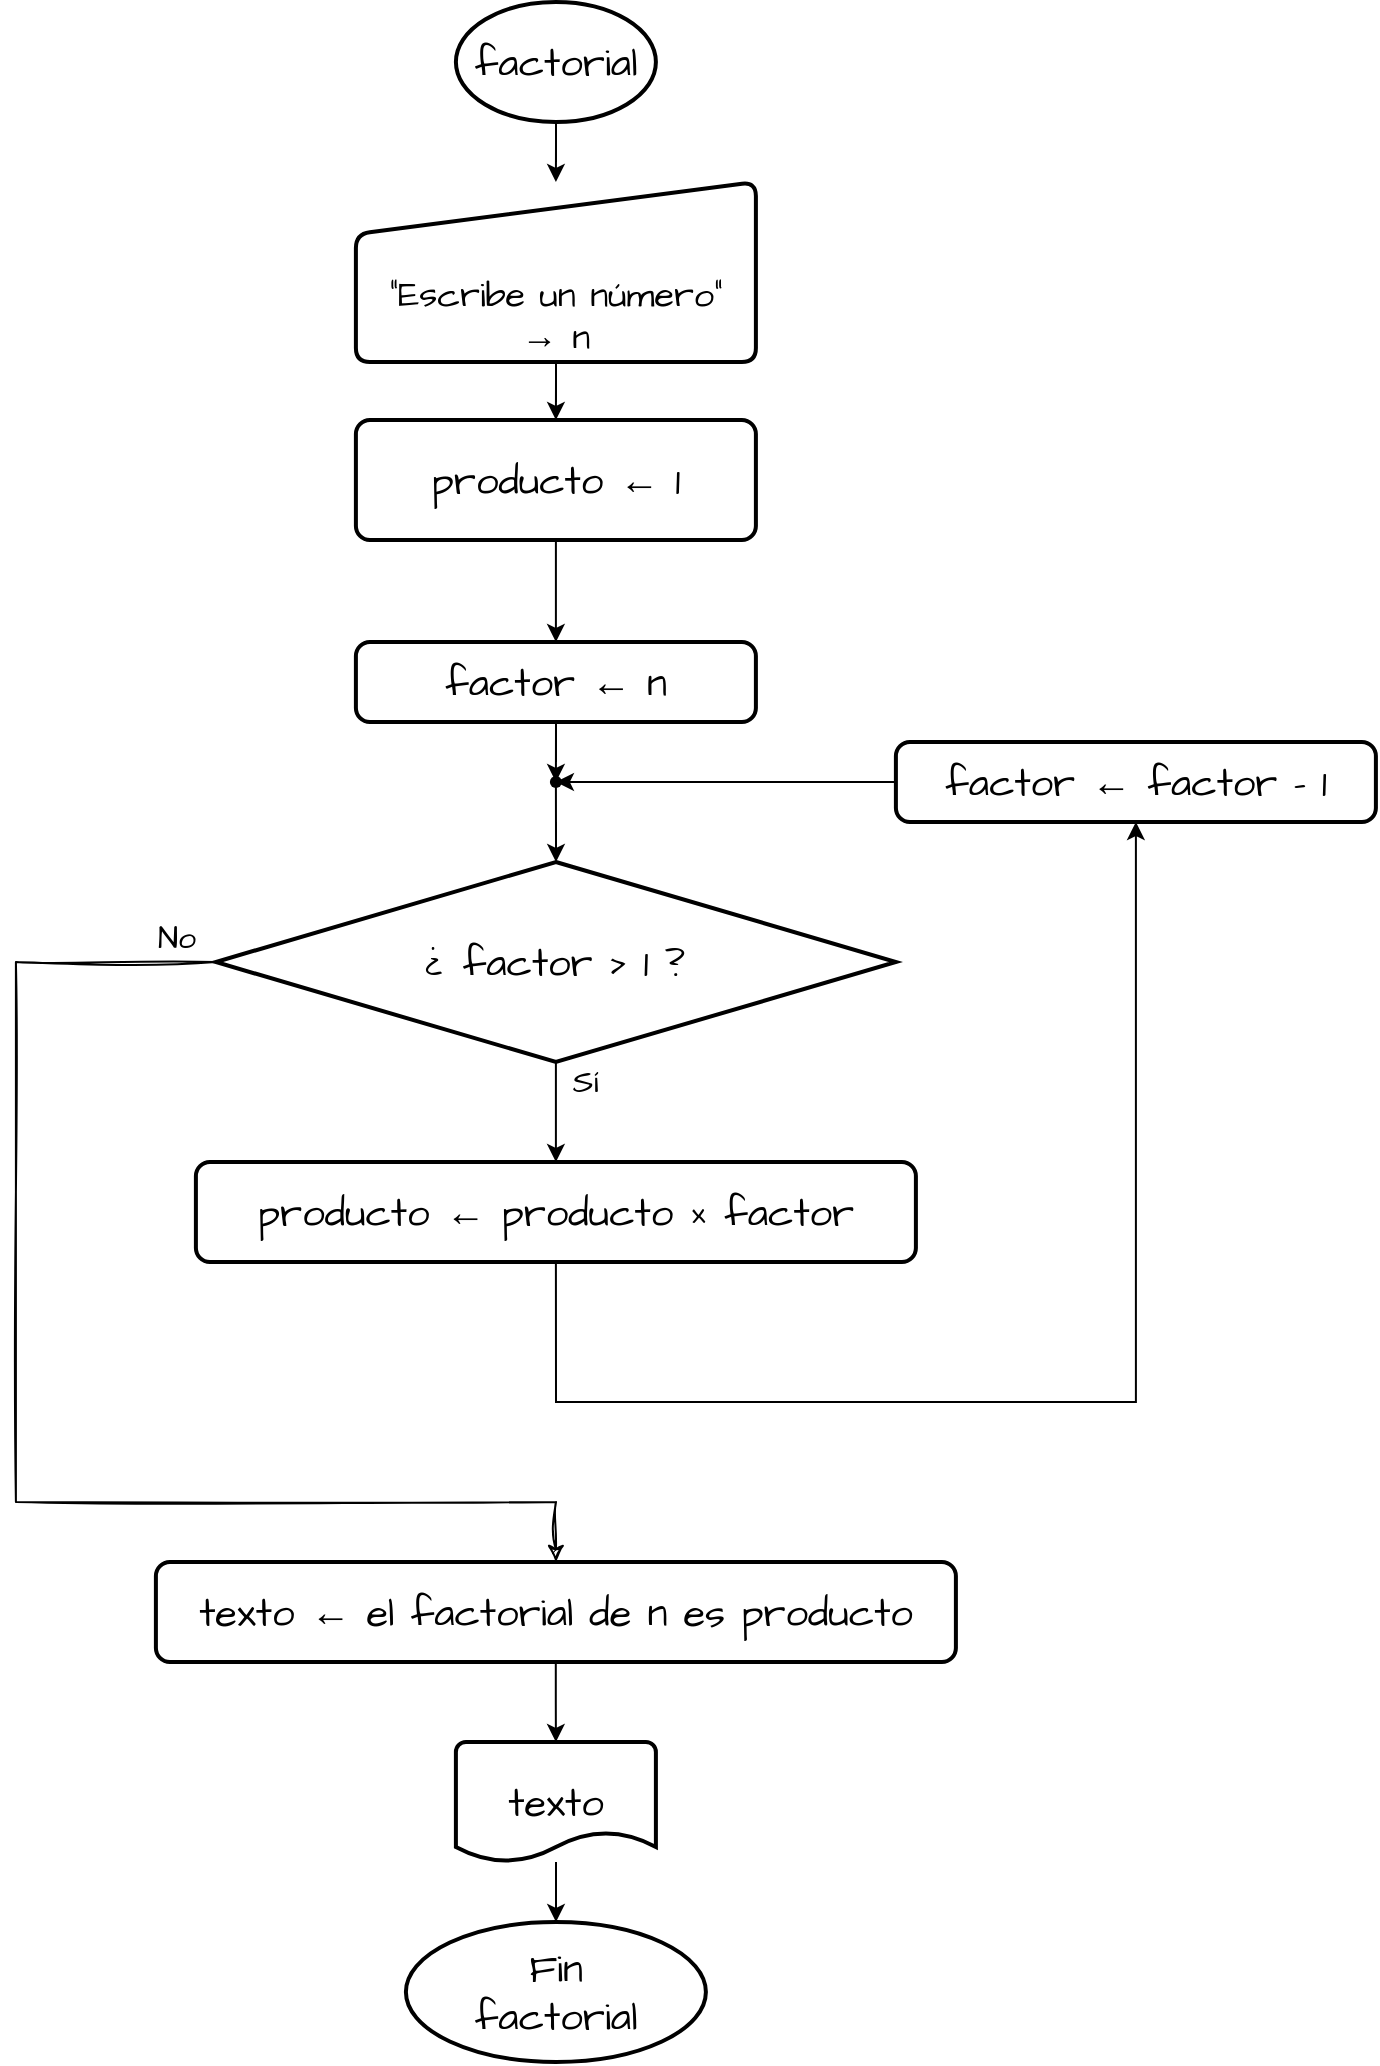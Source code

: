 <mxfile version="21.5.0" type="device">
  <diagram name="Página-1" id="QYFte_dihIafi_NQQJou">
    <mxGraphModel dx="1418" dy="820" grid="1" gridSize="10" guides="1" tooltips="1" connect="1" arrows="1" fold="1" page="1" pageScale="1" pageWidth="827" pageHeight="1169" math="0" shadow="0">
      <root>
        <mxCell id="0" />
        <mxCell id="1" parent="0" />
        <mxCell id="8x-zQd267Vqby62SyEfR-9" style="edgeStyle=orthogonalEdgeStyle;rounded=0;orthogonalLoop=1;jettySize=auto;html=1;entryX=0.5;entryY=0;entryDx=0;entryDy=0;labelBackgroundColor=none;fontColor=default;" parent="1" source="8x-zQd267Vqby62SyEfR-1" target="8x-zQd267Vqby62SyEfR-2" edge="1">
          <mxGeometry relative="1" as="geometry" />
        </mxCell>
        <mxCell id="8x-zQd267Vqby62SyEfR-1" value="factorial" style="strokeWidth=2;html=1;shape=mxgraph.flowchart.start_1;whiteSpace=wrap;fontFamily=Architects Daughter;fontSource=https%3A%2F%2Ffonts.googleapis.com%2Fcss%3Ffamily%3DArchitects%2BDaughter;fontSize=20;hachureGap=4;labelBackgroundColor=none;" parent="1" vertex="1">
          <mxGeometry x="319.95" y="58" width="100" height="60" as="geometry" />
        </mxCell>
        <mxCell id="8x-zQd267Vqby62SyEfR-14" style="edgeStyle=orthogonalEdgeStyle;rounded=0;hachureGap=4;orthogonalLoop=1;jettySize=auto;html=1;entryX=0.5;entryY=0;entryDx=0;entryDy=0;fontFamily=Architects Daughter;fontSource=https%3A%2F%2Ffonts.googleapis.com%2Fcss%3Ffamily%3DArchitects%2BDaughter;fontSize=16;labelBackgroundColor=none;fontColor=default;" parent="1" source="8x-zQd267Vqby62SyEfR-2" target="8x-zQd267Vqby62SyEfR-13" edge="1">
          <mxGeometry relative="1" as="geometry" />
        </mxCell>
        <mxCell id="8x-zQd267Vqby62SyEfR-2" value="&lt;div style=&quot;font-size: 18px;&quot;&gt;&lt;br style=&quot;font-size: 18px;&quot;&gt;&lt;/div&gt;&lt;div style=&quot;font-size: 18px;&quot;&gt;&lt;br style=&quot;font-size: 18px;&quot;&gt;&lt;/div&gt;&lt;div style=&quot;font-size: 18px;&quot;&gt;&quot;Escribe un número&quot;&lt;/div&gt;&lt;div style=&quot;font-size: 18px;&quot;&gt;→ n&lt;br style=&quot;font-size: 18px;&quot;&gt;&lt;/div&gt;" style="html=1;strokeWidth=2;shape=manualInput;whiteSpace=wrap;rounded=1;size=26;arcSize=14;fontFamily=Architects Daughter;fontSource=https%3A%2F%2Ffonts.googleapis.com%2Fcss%3Ffamily%3DArchitects%2BDaughter;fontSize=20;labelBackgroundColor=none;hachureGap=4;" parent="1" vertex="1">
          <mxGeometry x="269.95" y="148" width="200" height="90" as="geometry" />
        </mxCell>
        <mxCell id="8x-zQd267Vqby62SyEfR-19" style="edgeStyle=orthogonalEdgeStyle;rounded=0;hachureGap=4;orthogonalLoop=1;jettySize=auto;html=1;entryX=0.5;entryY=0;entryDx=0;entryDy=0;fontFamily=Architects Daughter;fontSource=https%3A%2F%2Ffonts.googleapis.com%2Fcss%3Ffamily%3DArchitects%2BDaughter;fontSize=16;labelBackgroundColor=none;fontColor=default;" parent="1" source="8x-zQd267Vqby62SyEfR-13" target="8x-zQd267Vqby62SyEfR-16" edge="1">
          <mxGeometry relative="1" as="geometry" />
        </mxCell>
        <mxCell id="8x-zQd267Vqby62SyEfR-13" value="&lt;div&gt;producto ← 1&lt;/div&gt;" style="rounded=1;whiteSpace=wrap;html=1;absoluteArcSize=1;arcSize=14;strokeWidth=2;hachureGap=4;fontFamily=Architects Daughter;fontSource=https%3A%2F%2Ffonts.googleapis.com%2Fcss%3Ffamily%3DArchitects%2BDaughter;fontSize=20;labelBackgroundColor=none;" parent="1" vertex="1">
          <mxGeometry x="269.95" y="267" width="200" height="60" as="geometry" />
        </mxCell>
        <mxCell id="8x-zQd267Vqby62SyEfR-15" value="" style="shape=waypoint;fillStyle=solid;size=6;pointerEvents=1;points=[];resizable=0;rotatable=0;perimeter=centerPerimeter;snapToPoint=1;hachureGap=4;fontFamily=Architects Daughter;fontSource=https%3A%2F%2Ffonts.googleapis.com%2Fcss%3Ffamily%3DArchitects%2BDaughter;fontSize=20;labelBackgroundColor=none;" parent="1" vertex="1">
          <mxGeometry x="359.95" y="438" width="20" height="20" as="geometry" />
        </mxCell>
        <mxCell id="8x-zQd267Vqby62SyEfR-16" value="&lt;div&gt;factor ← n&lt;br&gt;&lt;/div&gt;" style="rounded=1;whiteSpace=wrap;html=1;absoluteArcSize=1;arcSize=14;strokeWidth=2;hachureGap=4;fontFamily=Architects Daughter;fontSource=https%3A%2F%2Ffonts.googleapis.com%2Fcss%3Ffamily%3DArchitects%2BDaughter;fontSize=20;labelBackgroundColor=none;" parent="1" vertex="1">
          <mxGeometry x="269.95" y="378" width="200" height="40" as="geometry" />
        </mxCell>
        <mxCell id="8x-zQd267Vqby62SyEfR-17" style="edgeStyle=orthogonalEdgeStyle;rounded=0;hachureGap=4;orthogonalLoop=1;jettySize=auto;html=1;entryX=0.672;entryY=0.267;entryDx=0;entryDy=0;entryPerimeter=0;fontFamily=Architects Daughter;fontSource=https%3A%2F%2Ffonts.googleapis.com%2Fcss%3Ffamily%3DArchitects%2BDaughter;fontSize=16;labelBackgroundColor=none;fontColor=default;" parent="1" source="8x-zQd267Vqby62SyEfR-16" target="8x-zQd267Vqby62SyEfR-15" edge="1">
          <mxGeometry relative="1" as="geometry" />
        </mxCell>
        <mxCell id="8x-zQd267Vqby62SyEfR-18" style="edgeStyle=orthogonalEdgeStyle;rounded=0;hachureGap=4;orthogonalLoop=1;jettySize=auto;html=1;fontFamily=Architects Daughter;fontSource=https%3A%2F%2Ffonts.googleapis.com%2Fcss%3Ffamily%3DArchitects%2BDaughter;fontSize=16;labelBackgroundColor=none;fontColor=default;" parent="1" source="8x-zQd267Vqby62SyEfR-15" target="8x-zQd267Vqby62SyEfR-20" edge="1">
          <mxGeometry relative="1" as="geometry">
            <mxPoint x="369.59" y="455.9" as="targetPoint" />
          </mxGeometry>
        </mxCell>
        <mxCell id="8x-zQd267Vqby62SyEfR-25" value="&lt;div align=&quot;left&quot;&gt;&amp;nbsp;Sí&lt;/div&gt;" style="edgeStyle=orthogonalEdgeStyle;rounded=0;hachureGap=4;orthogonalLoop=1;jettySize=auto;html=1;entryX=0.5;entryY=0;entryDx=0;entryDy=0;fontFamily=Architects Daughter;fontSource=https%3A%2F%2Ffonts.googleapis.com%2Fcss%3Ffamily%3DArchitects%2BDaughter;fontSize=16;align=left;labelBackgroundColor=none;fontColor=default;" parent="1" source="8x-zQd267Vqby62SyEfR-20" target="8x-zQd267Vqby62SyEfR-24" edge="1">
          <mxGeometry x="-0.6" relative="1" as="geometry">
            <mxPoint as="offset" />
          </mxGeometry>
        </mxCell>
        <mxCell id="8x-zQd267Vqby62SyEfR-32" value="No" style="edgeStyle=orthogonalEdgeStyle;rounded=0;sketch=1;hachureGap=4;jiggle=2;curveFitting=1;orthogonalLoop=1;jettySize=auto;html=1;fontFamily=Architects Daughter;fontSource=https%3A%2F%2Ffonts.googleapis.com%2Fcss%3Ffamily%3DArchitects%2BDaughter;fontSize=16;entryX=0.5;entryY=0;entryDx=0;entryDy=0;verticalAlign=bottom;labelBackgroundColor=none;fontColor=default;" parent="1" source="8x-zQd267Vqby62SyEfR-20" target="8x-zQd267Vqby62SyEfR-28" edge="1">
          <mxGeometry x="-0.94" relative="1" as="geometry">
            <Array as="points">
              <mxPoint x="99.95" y="538" />
              <mxPoint x="99.95" y="808" />
              <mxPoint x="369.95" y="808" />
            </Array>
            <mxPoint as="offset" />
          </mxGeometry>
        </mxCell>
        <mxCell id="8x-zQd267Vqby62SyEfR-20" value="¿ factor &amp;gt; 1 ?" style="strokeWidth=2;html=1;shape=mxgraph.flowchart.decision;whiteSpace=wrap;hachureGap=4;fontFamily=Architects Daughter;fontSource=https%3A%2F%2Ffonts.googleapis.com%2Fcss%3Ffamily%3DArchitects%2BDaughter;fontSize=20;labelBackgroundColor=none;" parent="1" vertex="1">
          <mxGeometry x="199.95" y="488" width="340" height="100" as="geometry" />
        </mxCell>
        <mxCell id="8x-zQd267Vqby62SyEfR-21" value="&lt;div&gt;factor ← factor - 1&lt;br&gt;&lt;/div&gt;" style="rounded=1;whiteSpace=wrap;html=1;absoluteArcSize=1;arcSize=14;strokeWidth=2;hachureGap=4;fontFamily=Architects Daughter;fontSource=https%3A%2F%2Ffonts.googleapis.com%2Fcss%3Ffamily%3DArchitects%2BDaughter;fontSize=20;labelBackgroundColor=none;" parent="1" vertex="1">
          <mxGeometry x="539.95" y="428" width="240" height="40" as="geometry" />
        </mxCell>
        <mxCell id="8x-zQd267Vqby62SyEfR-22" style="edgeStyle=orthogonalEdgeStyle;rounded=0;hachureGap=4;orthogonalLoop=1;jettySize=auto;html=1;fontFamily=Architects Daughter;fontSource=https%3A%2F%2Ffonts.googleapis.com%2Fcss%3Ffamily%3DArchitects%2BDaughter;fontSize=16;exitX=0;exitY=0.5;exitDx=0;exitDy=0;labelBackgroundColor=none;fontColor=default;" parent="1" source="8x-zQd267Vqby62SyEfR-21" target="8x-zQd267Vqby62SyEfR-15" edge="1">
          <mxGeometry relative="1" as="geometry">
            <mxPoint x="569.95" y="453.0" as="sourcePoint" />
            <mxPoint x="399.95" y="443.0" as="targetPoint" />
          </mxGeometry>
        </mxCell>
        <mxCell id="8x-zQd267Vqby62SyEfR-26" style="edgeStyle=orthogonalEdgeStyle;rounded=0;hachureGap=4;orthogonalLoop=1;jettySize=auto;html=1;fontFamily=Architects Daughter;fontSource=https%3A%2F%2Ffonts.googleapis.com%2Fcss%3Ffamily%3DArchitects%2BDaughter;fontSize=16;exitX=0.5;exitY=1;exitDx=0;exitDy=0;startArrow=none;startFill=0;labelBackgroundColor=none;fontColor=default;" parent="1" source="8x-zQd267Vqby62SyEfR-24" target="8x-zQd267Vqby62SyEfR-21" edge="1">
          <mxGeometry relative="1" as="geometry">
            <Array as="points">
              <mxPoint x="369.95" y="758" />
              <mxPoint x="659.95" y="758" />
            </Array>
          </mxGeometry>
        </mxCell>
        <mxCell id="8x-zQd267Vqby62SyEfR-24" value="&lt;div&gt;producto ← producto × factor&lt;br&gt;&lt;/div&gt;" style="rounded=1;whiteSpace=wrap;html=1;absoluteArcSize=1;arcSize=14;strokeWidth=2;hachureGap=4;fontFamily=Architects Daughter;fontSource=https%3A%2F%2Ffonts.googleapis.com%2Fcss%3Ffamily%3DArchitects%2BDaughter;fontSize=20;labelBackgroundColor=none;" parent="1" vertex="1">
          <mxGeometry x="189.95" y="638" width="360" height="50" as="geometry" />
        </mxCell>
        <mxCell id="8x-zQd267Vqby62SyEfR-27" value="&lt;div&gt;Fin&lt;/div&gt;&lt;div&gt;factorial&lt;br&gt;&lt;/div&gt;" style="strokeWidth=2;html=1;shape=mxgraph.flowchart.start_1;whiteSpace=wrap;hachureGap=4;fontFamily=Architects Daughter;fontSource=https%3A%2F%2Ffonts.googleapis.com%2Fcss%3Ffamily%3DArchitects%2BDaughter;fontSize=20;labelBackgroundColor=none;" parent="1" vertex="1">
          <mxGeometry x="294.95" y="1018" width="150" height="70" as="geometry" />
        </mxCell>
        <mxCell id="8x-zQd267Vqby62SyEfR-28" value="&lt;div&gt;texto ← el factorial de n es producto&lt;br&gt;&lt;/div&gt;" style="rounded=1;whiteSpace=wrap;html=1;absoluteArcSize=1;arcSize=14;strokeWidth=2;hachureGap=4;fontFamily=Architects Daughter;fontSource=https%3A%2F%2Ffonts.googleapis.com%2Fcss%3Ffamily%3DArchitects%2BDaughter;fontSize=20;labelBackgroundColor=none;" parent="1" vertex="1">
          <mxGeometry x="169.95" y="838" width="400" height="50" as="geometry" />
        </mxCell>
        <mxCell id="8x-zQd267Vqby62SyEfR-31" style="edgeStyle=orthogonalEdgeStyle;rounded=0;hachureGap=4;orthogonalLoop=1;jettySize=auto;html=1;fontFamily=Architects Daughter;fontSource=https%3A%2F%2Ffonts.googleapis.com%2Fcss%3Ffamily%3DArchitects%2BDaughter;fontSize=16;labelBackgroundColor=none;fontColor=default;" parent="1" source="8x-zQd267Vqby62SyEfR-29" target="8x-zQd267Vqby62SyEfR-27" edge="1">
          <mxGeometry relative="1" as="geometry" />
        </mxCell>
        <mxCell id="8x-zQd267Vqby62SyEfR-29" value="texto" style="strokeWidth=2;html=1;shape=mxgraph.flowchart.document2;whiteSpace=wrap;size=0.25;hachureGap=4;fontFamily=Architects Daughter;fontSource=https%3A%2F%2Ffonts.googleapis.com%2Fcss%3Ffamily%3DArchitects%2BDaughter;fontSize=20;labelBackgroundColor=none;" parent="1" vertex="1">
          <mxGeometry x="319.95" y="928" width="100" height="60" as="geometry" />
        </mxCell>
        <mxCell id="8x-zQd267Vqby62SyEfR-30" style="edgeStyle=orthogonalEdgeStyle;rounded=0;hachureGap=4;orthogonalLoop=1;jettySize=auto;html=1;entryX=0.5;entryY=0;entryDx=0;entryDy=0;entryPerimeter=0;fontFamily=Architects Daughter;fontSource=https%3A%2F%2Ffonts.googleapis.com%2Fcss%3Ffamily%3DArchitects%2BDaughter;fontSize=16;labelBackgroundColor=none;fontColor=default;" parent="1" source="8x-zQd267Vqby62SyEfR-28" target="8x-zQd267Vqby62SyEfR-29" edge="1">
          <mxGeometry relative="1" as="geometry" />
        </mxCell>
      </root>
    </mxGraphModel>
  </diagram>
</mxfile>
